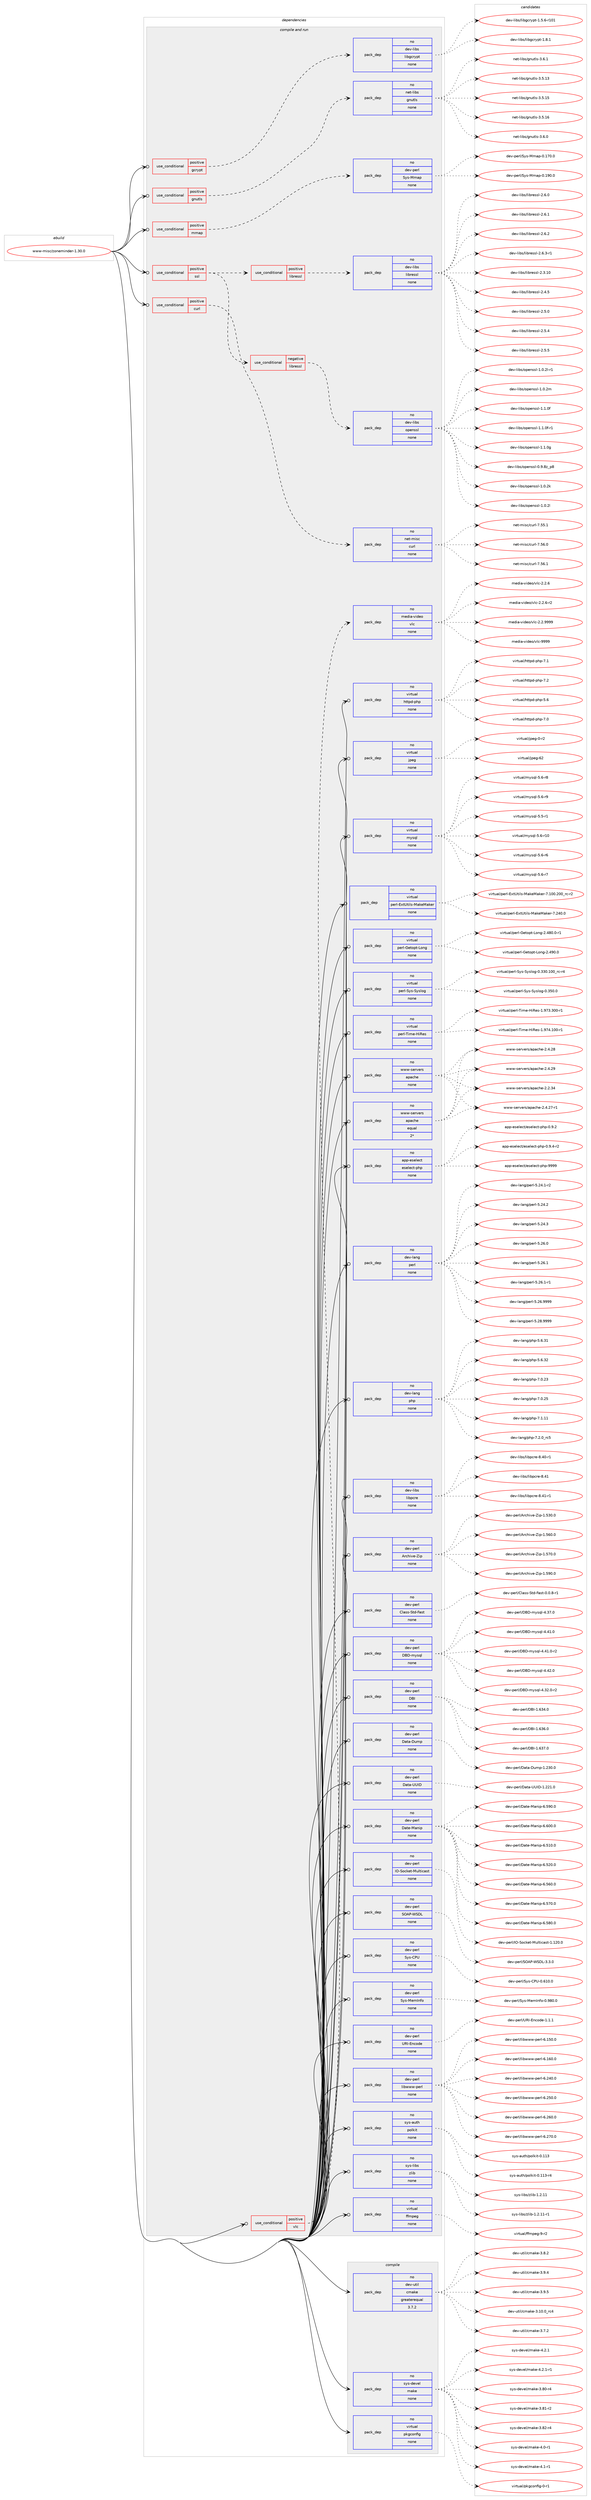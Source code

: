 digraph prolog {

# *************
# Graph options
# *************

newrank=true;
concentrate=true;
compound=true;
graph [rankdir=LR,fontname=Helvetica,fontsize=10,ranksep=1.5];#, ranksep=2.5, nodesep=0.2];
edge  [arrowhead=vee];
node  [fontname=Helvetica,fontsize=10];

# **********
# The ebuild
# **********

subgraph cluster_leftcol {
color=gray;
rank=same;
label=<<i>ebuild</i>>;
id [label="www-misc/zoneminder-1.30.0", color=red, width=4, href="../www-misc/zoneminder-1.30.0.svg"];
}

# ****************
# The dependencies
# ****************

subgraph cluster_midcol {
color=gray;
label=<<i>dependencies</i>>;
subgraph cluster_compile {
fillcolor="#eeeeee";
style=filled;
label=<<i>compile</i>>;
subgraph pack376197 {
dependency505826 [label=<<TABLE BORDER="0" CELLBORDER="1" CELLSPACING="0" CELLPADDING="4" WIDTH="220"><TR><TD ROWSPAN="6" CELLPADDING="30">pack_dep</TD></TR><TR><TD WIDTH="110">no</TD></TR><TR><TD>dev-util</TD></TR><TR><TD>cmake</TD></TR><TR><TD>greaterequal</TD></TR><TR><TD>3.7.2</TD></TR></TABLE>>, shape=none, color=blue];
}
id:e -> dependency505826:w [weight=20,style="solid",arrowhead="vee"];
subgraph pack376198 {
dependency505827 [label=<<TABLE BORDER="0" CELLBORDER="1" CELLSPACING="0" CELLPADDING="4" WIDTH="220"><TR><TD ROWSPAN="6" CELLPADDING="30">pack_dep</TD></TR><TR><TD WIDTH="110">no</TD></TR><TR><TD>sys-devel</TD></TR><TR><TD>make</TD></TR><TR><TD>none</TD></TR><TR><TD></TD></TR></TABLE>>, shape=none, color=blue];
}
id:e -> dependency505827:w [weight=20,style="solid",arrowhead="vee"];
subgraph pack376199 {
dependency505828 [label=<<TABLE BORDER="0" CELLBORDER="1" CELLSPACING="0" CELLPADDING="4" WIDTH="220"><TR><TD ROWSPAN="6" CELLPADDING="30">pack_dep</TD></TR><TR><TD WIDTH="110">no</TD></TR><TR><TD>virtual</TD></TR><TR><TD>pkgconfig</TD></TR><TR><TD>none</TD></TR><TR><TD></TD></TR></TABLE>>, shape=none, color=blue];
}
id:e -> dependency505828:w [weight=20,style="solid",arrowhead="vee"];
}
subgraph cluster_compileandrun {
fillcolor="#eeeeee";
style=filled;
label=<<i>compile and run</i>>;
subgraph cond120344 {
dependency505829 [label=<<TABLE BORDER="0" CELLBORDER="1" CELLSPACING="0" CELLPADDING="4"><TR><TD ROWSPAN="3" CELLPADDING="10">use_conditional</TD></TR><TR><TD>positive</TD></TR><TR><TD>curl</TD></TR></TABLE>>, shape=none, color=red];
subgraph pack376200 {
dependency505830 [label=<<TABLE BORDER="0" CELLBORDER="1" CELLSPACING="0" CELLPADDING="4" WIDTH="220"><TR><TD ROWSPAN="6" CELLPADDING="30">pack_dep</TD></TR><TR><TD WIDTH="110">no</TD></TR><TR><TD>net-misc</TD></TR><TR><TD>curl</TD></TR><TR><TD>none</TD></TR><TR><TD></TD></TR></TABLE>>, shape=none, color=blue];
}
dependency505829:e -> dependency505830:w [weight=20,style="dashed",arrowhead="vee"];
}
id:e -> dependency505829:w [weight=20,style="solid",arrowhead="odotvee"];
subgraph cond120345 {
dependency505831 [label=<<TABLE BORDER="0" CELLBORDER="1" CELLSPACING="0" CELLPADDING="4"><TR><TD ROWSPAN="3" CELLPADDING="10">use_conditional</TD></TR><TR><TD>positive</TD></TR><TR><TD>gcrypt</TD></TR></TABLE>>, shape=none, color=red];
subgraph pack376201 {
dependency505832 [label=<<TABLE BORDER="0" CELLBORDER="1" CELLSPACING="0" CELLPADDING="4" WIDTH="220"><TR><TD ROWSPAN="6" CELLPADDING="30">pack_dep</TD></TR><TR><TD WIDTH="110">no</TD></TR><TR><TD>dev-libs</TD></TR><TR><TD>libgcrypt</TD></TR><TR><TD>none</TD></TR><TR><TD></TD></TR></TABLE>>, shape=none, color=blue];
}
dependency505831:e -> dependency505832:w [weight=20,style="dashed",arrowhead="vee"];
}
id:e -> dependency505831:w [weight=20,style="solid",arrowhead="odotvee"];
subgraph cond120346 {
dependency505833 [label=<<TABLE BORDER="0" CELLBORDER="1" CELLSPACING="0" CELLPADDING="4"><TR><TD ROWSPAN="3" CELLPADDING="10">use_conditional</TD></TR><TR><TD>positive</TD></TR><TR><TD>gnutls</TD></TR></TABLE>>, shape=none, color=red];
subgraph pack376202 {
dependency505834 [label=<<TABLE BORDER="0" CELLBORDER="1" CELLSPACING="0" CELLPADDING="4" WIDTH="220"><TR><TD ROWSPAN="6" CELLPADDING="30">pack_dep</TD></TR><TR><TD WIDTH="110">no</TD></TR><TR><TD>net-libs</TD></TR><TR><TD>gnutls</TD></TR><TR><TD>none</TD></TR><TR><TD></TD></TR></TABLE>>, shape=none, color=blue];
}
dependency505833:e -> dependency505834:w [weight=20,style="dashed",arrowhead="vee"];
}
id:e -> dependency505833:w [weight=20,style="solid",arrowhead="odotvee"];
subgraph cond120347 {
dependency505835 [label=<<TABLE BORDER="0" CELLBORDER="1" CELLSPACING="0" CELLPADDING="4"><TR><TD ROWSPAN="3" CELLPADDING="10">use_conditional</TD></TR><TR><TD>positive</TD></TR><TR><TD>mmap</TD></TR></TABLE>>, shape=none, color=red];
subgraph pack376203 {
dependency505836 [label=<<TABLE BORDER="0" CELLBORDER="1" CELLSPACING="0" CELLPADDING="4" WIDTH="220"><TR><TD ROWSPAN="6" CELLPADDING="30">pack_dep</TD></TR><TR><TD WIDTH="110">no</TD></TR><TR><TD>dev-perl</TD></TR><TR><TD>Sys-Mmap</TD></TR><TR><TD>none</TD></TR><TR><TD></TD></TR></TABLE>>, shape=none, color=blue];
}
dependency505835:e -> dependency505836:w [weight=20,style="dashed",arrowhead="vee"];
}
id:e -> dependency505835:w [weight=20,style="solid",arrowhead="odotvee"];
subgraph cond120348 {
dependency505837 [label=<<TABLE BORDER="0" CELLBORDER="1" CELLSPACING="0" CELLPADDING="4"><TR><TD ROWSPAN="3" CELLPADDING="10">use_conditional</TD></TR><TR><TD>positive</TD></TR><TR><TD>ssl</TD></TR></TABLE>>, shape=none, color=red];
subgraph cond120349 {
dependency505838 [label=<<TABLE BORDER="0" CELLBORDER="1" CELLSPACING="0" CELLPADDING="4"><TR><TD ROWSPAN="3" CELLPADDING="10">use_conditional</TD></TR><TR><TD>negative</TD></TR><TR><TD>libressl</TD></TR></TABLE>>, shape=none, color=red];
subgraph pack376204 {
dependency505839 [label=<<TABLE BORDER="0" CELLBORDER="1" CELLSPACING="0" CELLPADDING="4" WIDTH="220"><TR><TD ROWSPAN="6" CELLPADDING="30">pack_dep</TD></TR><TR><TD WIDTH="110">no</TD></TR><TR><TD>dev-libs</TD></TR><TR><TD>openssl</TD></TR><TR><TD>none</TD></TR><TR><TD></TD></TR></TABLE>>, shape=none, color=blue];
}
dependency505838:e -> dependency505839:w [weight=20,style="dashed",arrowhead="vee"];
}
dependency505837:e -> dependency505838:w [weight=20,style="dashed",arrowhead="vee"];
subgraph cond120350 {
dependency505840 [label=<<TABLE BORDER="0" CELLBORDER="1" CELLSPACING="0" CELLPADDING="4"><TR><TD ROWSPAN="3" CELLPADDING="10">use_conditional</TD></TR><TR><TD>positive</TD></TR><TR><TD>libressl</TD></TR></TABLE>>, shape=none, color=red];
subgraph pack376205 {
dependency505841 [label=<<TABLE BORDER="0" CELLBORDER="1" CELLSPACING="0" CELLPADDING="4" WIDTH="220"><TR><TD ROWSPAN="6" CELLPADDING="30">pack_dep</TD></TR><TR><TD WIDTH="110">no</TD></TR><TR><TD>dev-libs</TD></TR><TR><TD>libressl</TD></TR><TR><TD>none</TD></TR><TR><TD></TD></TR></TABLE>>, shape=none, color=blue];
}
dependency505840:e -> dependency505841:w [weight=20,style="dashed",arrowhead="vee"];
}
dependency505837:e -> dependency505840:w [weight=20,style="dashed",arrowhead="vee"];
}
id:e -> dependency505837:w [weight=20,style="solid",arrowhead="odotvee"];
subgraph cond120351 {
dependency505842 [label=<<TABLE BORDER="0" CELLBORDER="1" CELLSPACING="0" CELLPADDING="4"><TR><TD ROWSPAN="3" CELLPADDING="10">use_conditional</TD></TR><TR><TD>positive</TD></TR><TR><TD>vlc</TD></TR></TABLE>>, shape=none, color=red];
subgraph pack376206 {
dependency505843 [label=<<TABLE BORDER="0" CELLBORDER="1" CELLSPACING="0" CELLPADDING="4" WIDTH="220"><TR><TD ROWSPAN="6" CELLPADDING="30">pack_dep</TD></TR><TR><TD WIDTH="110">no</TD></TR><TR><TD>media-video</TD></TR><TR><TD>vlc</TD></TR><TR><TD>none</TD></TR><TR><TD></TD></TR></TABLE>>, shape=none, color=blue];
}
dependency505842:e -> dependency505843:w [weight=20,style="dashed",arrowhead="vee"];
}
id:e -> dependency505842:w [weight=20,style="solid",arrowhead="odotvee"];
subgraph pack376207 {
dependency505844 [label=<<TABLE BORDER="0" CELLBORDER="1" CELLSPACING="0" CELLPADDING="4" WIDTH="220"><TR><TD ROWSPAN="6" CELLPADDING="30">pack_dep</TD></TR><TR><TD WIDTH="110">no</TD></TR><TR><TD>app-eselect</TD></TR><TR><TD>eselect-php</TD></TR><TR><TD>none</TD></TR><TR><TD></TD></TR></TABLE>>, shape=none, color=blue];
}
id:e -> dependency505844:w [weight=20,style="solid",arrowhead="odotvee"];
subgraph pack376208 {
dependency505845 [label=<<TABLE BORDER="0" CELLBORDER="1" CELLSPACING="0" CELLPADDING="4" WIDTH="220"><TR><TD ROWSPAN="6" CELLPADDING="30">pack_dep</TD></TR><TR><TD WIDTH="110">no</TD></TR><TR><TD>dev-lang</TD></TR><TR><TD>perl</TD></TR><TR><TD>none</TD></TR><TR><TD></TD></TR></TABLE>>, shape=none, color=blue];
}
id:e -> dependency505845:w [weight=20,style="solid",arrowhead="odotvee"];
subgraph pack376209 {
dependency505846 [label=<<TABLE BORDER="0" CELLBORDER="1" CELLSPACING="0" CELLPADDING="4" WIDTH="220"><TR><TD ROWSPAN="6" CELLPADDING="30">pack_dep</TD></TR><TR><TD WIDTH="110">no</TD></TR><TR><TD>dev-lang</TD></TR><TR><TD>php</TD></TR><TR><TD>none</TD></TR><TR><TD></TD></TR></TABLE>>, shape=none, color=blue];
}
id:e -> dependency505846:w [weight=20,style="solid",arrowhead="odotvee"];
subgraph pack376210 {
dependency505847 [label=<<TABLE BORDER="0" CELLBORDER="1" CELLSPACING="0" CELLPADDING="4" WIDTH="220"><TR><TD ROWSPAN="6" CELLPADDING="30">pack_dep</TD></TR><TR><TD WIDTH="110">no</TD></TR><TR><TD>dev-libs</TD></TR><TR><TD>libpcre</TD></TR><TR><TD>none</TD></TR><TR><TD></TD></TR></TABLE>>, shape=none, color=blue];
}
id:e -> dependency505847:w [weight=20,style="solid",arrowhead="odotvee"];
subgraph pack376211 {
dependency505848 [label=<<TABLE BORDER="0" CELLBORDER="1" CELLSPACING="0" CELLPADDING="4" WIDTH="220"><TR><TD ROWSPAN="6" CELLPADDING="30">pack_dep</TD></TR><TR><TD WIDTH="110">no</TD></TR><TR><TD>dev-perl</TD></TR><TR><TD>Archive-Zip</TD></TR><TR><TD>none</TD></TR><TR><TD></TD></TR></TABLE>>, shape=none, color=blue];
}
id:e -> dependency505848:w [weight=20,style="solid",arrowhead="odotvee"];
subgraph pack376212 {
dependency505849 [label=<<TABLE BORDER="0" CELLBORDER="1" CELLSPACING="0" CELLPADDING="4" WIDTH="220"><TR><TD ROWSPAN="6" CELLPADDING="30">pack_dep</TD></TR><TR><TD WIDTH="110">no</TD></TR><TR><TD>dev-perl</TD></TR><TR><TD>Class-Std-Fast</TD></TR><TR><TD>none</TD></TR><TR><TD></TD></TR></TABLE>>, shape=none, color=blue];
}
id:e -> dependency505849:w [weight=20,style="solid",arrowhead="odotvee"];
subgraph pack376213 {
dependency505850 [label=<<TABLE BORDER="0" CELLBORDER="1" CELLSPACING="0" CELLPADDING="4" WIDTH="220"><TR><TD ROWSPAN="6" CELLPADDING="30">pack_dep</TD></TR><TR><TD WIDTH="110">no</TD></TR><TR><TD>dev-perl</TD></TR><TR><TD>DBD-mysql</TD></TR><TR><TD>none</TD></TR><TR><TD></TD></TR></TABLE>>, shape=none, color=blue];
}
id:e -> dependency505850:w [weight=20,style="solid",arrowhead="odotvee"];
subgraph pack376214 {
dependency505851 [label=<<TABLE BORDER="0" CELLBORDER="1" CELLSPACING="0" CELLPADDING="4" WIDTH="220"><TR><TD ROWSPAN="6" CELLPADDING="30">pack_dep</TD></TR><TR><TD WIDTH="110">no</TD></TR><TR><TD>dev-perl</TD></TR><TR><TD>DBI</TD></TR><TR><TD>none</TD></TR><TR><TD></TD></TR></TABLE>>, shape=none, color=blue];
}
id:e -> dependency505851:w [weight=20,style="solid",arrowhead="odotvee"];
subgraph pack376215 {
dependency505852 [label=<<TABLE BORDER="0" CELLBORDER="1" CELLSPACING="0" CELLPADDING="4" WIDTH="220"><TR><TD ROWSPAN="6" CELLPADDING="30">pack_dep</TD></TR><TR><TD WIDTH="110">no</TD></TR><TR><TD>dev-perl</TD></TR><TR><TD>Data-Dump</TD></TR><TR><TD>none</TD></TR><TR><TD></TD></TR></TABLE>>, shape=none, color=blue];
}
id:e -> dependency505852:w [weight=20,style="solid",arrowhead="odotvee"];
subgraph pack376216 {
dependency505853 [label=<<TABLE BORDER="0" CELLBORDER="1" CELLSPACING="0" CELLPADDING="4" WIDTH="220"><TR><TD ROWSPAN="6" CELLPADDING="30">pack_dep</TD></TR><TR><TD WIDTH="110">no</TD></TR><TR><TD>dev-perl</TD></TR><TR><TD>Data-UUID</TD></TR><TR><TD>none</TD></TR><TR><TD></TD></TR></TABLE>>, shape=none, color=blue];
}
id:e -> dependency505853:w [weight=20,style="solid",arrowhead="odotvee"];
subgraph pack376217 {
dependency505854 [label=<<TABLE BORDER="0" CELLBORDER="1" CELLSPACING="0" CELLPADDING="4" WIDTH="220"><TR><TD ROWSPAN="6" CELLPADDING="30">pack_dep</TD></TR><TR><TD WIDTH="110">no</TD></TR><TR><TD>dev-perl</TD></TR><TR><TD>Date-Manip</TD></TR><TR><TD>none</TD></TR><TR><TD></TD></TR></TABLE>>, shape=none, color=blue];
}
id:e -> dependency505854:w [weight=20,style="solid",arrowhead="odotvee"];
subgraph pack376218 {
dependency505855 [label=<<TABLE BORDER="0" CELLBORDER="1" CELLSPACING="0" CELLPADDING="4" WIDTH="220"><TR><TD ROWSPAN="6" CELLPADDING="30">pack_dep</TD></TR><TR><TD WIDTH="110">no</TD></TR><TR><TD>dev-perl</TD></TR><TR><TD>IO-Socket-Multicast</TD></TR><TR><TD>none</TD></TR><TR><TD></TD></TR></TABLE>>, shape=none, color=blue];
}
id:e -> dependency505855:w [weight=20,style="solid",arrowhead="odotvee"];
subgraph pack376219 {
dependency505856 [label=<<TABLE BORDER="0" CELLBORDER="1" CELLSPACING="0" CELLPADDING="4" WIDTH="220"><TR><TD ROWSPAN="6" CELLPADDING="30">pack_dep</TD></TR><TR><TD WIDTH="110">no</TD></TR><TR><TD>dev-perl</TD></TR><TR><TD>SOAP-WSDL</TD></TR><TR><TD>none</TD></TR><TR><TD></TD></TR></TABLE>>, shape=none, color=blue];
}
id:e -> dependency505856:w [weight=20,style="solid",arrowhead="odotvee"];
subgraph pack376220 {
dependency505857 [label=<<TABLE BORDER="0" CELLBORDER="1" CELLSPACING="0" CELLPADDING="4" WIDTH="220"><TR><TD ROWSPAN="6" CELLPADDING="30">pack_dep</TD></TR><TR><TD WIDTH="110">no</TD></TR><TR><TD>dev-perl</TD></TR><TR><TD>Sys-CPU</TD></TR><TR><TD>none</TD></TR><TR><TD></TD></TR></TABLE>>, shape=none, color=blue];
}
id:e -> dependency505857:w [weight=20,style="solid",arrowhead="odotvee"];
subgraph pack376221 {
dependency505858 [label=<<TABLE BORDER="0" CELLBORDER="1" CELLSPACING="0" CELLPADDING="4" WIDTH="220"><TR><TD ROWSPAN="6" CELLPADDING="30">pack_dep</TD></TR><TR><TD WIDTH="110">no</TD></TR><TR><TD>dev-perl</TD></TR><TR><TD>Sys-MemInfo</TD></TR><TR><TD>none</TD></TR><TR><TD></TD></TR></TABLE>>, shape=none, color=blue];
}
id:e -> dependency505858:w [weight=20,style="solid",arrowhead="odotvee"];
subgraph pack376222 {
dependency505859 [label=<<TABLE BORDER="0" CELLBORDER="1" CELLSPACING="0" CELLPADDING="4" WIDTH="220"><TR><TD ROWSPAN="6" CELLPADDING="30">pack_dep</TD></TR><TR><TD WIDTH="110">no</TD></TR><TR><TD>dev-perl</TD></TR><TR><TD>URI-Encode</TD></TR><TR><TD>none</TD></TR><TR><TD></TD></TR></TABLE>>, shape=none, color=blue];
}
id:e -> dependency505859:w [weight=20,style="solid",arrowhead="odotvee"];
subgraph pack376223 {
dependency505860 [label=<<TABLE BORDER="0" CELLBORDER="1" CELLSPACING="0" CELLPADDING="4" WIDTH="220"><TR><TD ROWSPAN="6" CELLPADDING="30">pack_dep</TD></TR><TR><TD WIDTH="110">no</TD></TR><TR><TD>dev-perl</TD></TR><TR><TD>libwww-perl</TD></TR><TR><TD>none</TD></TR><TR><TD></TD></TR></TABLE>>, shape=none, color=blue];
}
id:e -> dependency505860:w [weight=20,style="solid",arrowhead="odotvee"];
subgraph pack376224 {
dependency505861 [label=<<TABLE BORDER="0" CELLBORDER="1" CELLSPACING="0" CELLPADDING="4" WIDTH="220"><TR><TD ROWSPAN="6" CELLPADDING="30">pack_dep</TD></TR><TR><TD WIDTH="110">no</TD></TR><TR><TD>sys-auth</TD></TR><TR><TD>polkit</TD></TR><TR><TD>none</TD></TR><TR><TD></TD></TR></TABLE>>, shape=none, color=blue];
}
id:e -> dependency505861:w [weight=20,style="solid",arrowhead="odotvee"];
subgraph pack376225 {
dependency505862 [label=<<TABLE BORDER="0" CELLBORDER="1" CELLSPACING="0" CELLPADDING="4" WIDTH="220"><TR><TD ROWSPAN="6" CELLPADDING="30">pack_dep</TD></TR><TR><TD WIDTH="110">no</TD></TR><TR><TD>sys-libs</TD></TR><TR><TD>zlib</TD></TR><TR><TD>none</TD></TR><TR><TD></TD></TR></TABLE>>, shape=none, color=blue];
}
id:e -> dependency505862:w [weight=20,style="solid",arrowhead="odotvee"];
subgraph pack376226 {
dependency505863 [label=<<TABLE BORDER="0" CELLBORDER="1" CELLSPACING="0" CELLPADDING="4" WIDTH="220"><TR><TD ROWSPAN="6" CELLPADDING="30">pack_dep</TD></TR><TR><TD WIDTH="110">no</TD></TR><TR><TD>virtual</TD></TR><TR><TD>ffmpeg</TD></TR><TR><TD>none</TD></TR><TR><TD></TD></TR></TABLE>>, shape=none, color=blue];
}
id:e -> dependency505863:w [weight=20,style="solid",arrowhead="odotvee"];
subgraph pack376227 {
dependency505864 [label=<<TABLE BORDER="0" CELLBORDER="1" CELLSPACING="0" CELLPADDING="4" WIDTH="220"><TR><TD ROWSPAN="6" CELLPADDING="30">pack_dep</TD></TR><TR><TD WIDTH="110">no</TD></TR><TR><TD>virtual</TD></TR><TR><TD>httpd-php</TD></TR><TR><TD>none</TD></TR><TR><TD></TD></TR></TABLE>>, shape=none, color=blue];
}
id:e -> dependency505864:w [weight=20,style="solid",arrowhead="odotvee"];
subgraph pack376228 {
dependency505865 [label=<<TABLE BORDER="0" CELLBORDER="1" CELLSPACING="0" CELLPADDING="4" WIDTH="220"><TR><TD ROWSPAN="6" CELLPADDING="30">pack_dep</TD></TR><TR><TD WIDTH="110">no</TD></TR><TR><TD>virtual</TD></TR><TR><TD>jpeg</TD></TR><TR><TD>none</TD></TR><TR><TD></TD></TR></TABLE>>, shape=none, color=blue];
}
id:e -> dependency505865:w [weight=20,style="solid",arrowhead="odotvee"];
subgraph pack376229 {
dependency505866 [label=<<TABLE BORDER="0" CELLBORDER="1" CELLSPACING="0" CELLPADDING="4" WIDTH="220"><TR><TD ROWSPAN="6" CELLPADDING="30">pack_dep</TD></TR><TR><TD WIDTH="110">no</TD></TR><TR><TD>virtual</TD></TR><TR><TD>mysql</TD></TR><TR><TD>none</TD></TR><TR><TD></TD></TR></TABLE>>, shape=none, color=blue];
}
id:e -> dependency505866:w [weight=20,style="solid",arrowhead="odotvee"];
subgraph pack376230 {
dependency505867 [label=<<TABLE BORDER="0" CELLBORDER="1" CELLSPACING="0" CELLPADDING="4" WIDTH="220"><TR><TD ROWSPAN="6" CELLPADDING="30">pack_dep</TD></TR><TR><TD WIDTH="110">no</TD></TR><TR><TD>virtual</TD></TR><TR><TD>perl-ExtUtils-MakeMaker</TD></TR><TR><TD>none</TD></TR><TR><TD></TD></TR></TABLE>>, shape=none, color=blue];
}
id:e -> dependency505867:w [weight=20,style="solid",arrowhead="odotvee"];
subgraph pack376231 {
dependency505868 [label=<<TABLE BORDER="0" CELLBORDER="1" CELLSPACING="0" CELLPADDING="4" WIDTH="220"><TR><TD ROWSPAN="6" CELLPADDING="30">pack_dep</TD></TR><TR><TD WIDTH="110">no</TD></TR><TR><TD>virtual</TD></TR><TR><TD>perl-Getopt-Long</TD></TR><TR><TD>none</TD></TR><TR><TD></TD></TR></TABLE>>, shape=none, color=blue];
}
id:e -> dependency505868:w [weight=20,style="solid",arrowhead="odotvee"];
subgraph pack376232 {
dependency505869 [label=<<TABLE BORDER="0" CELLBORDER="1" CELLSPACING="0" CELLPADDING="4" WIDTH="220"><TR><TD ROWSPAN="6" CELLPADDING="30">pack_dep</TD></TR><TR><TD WIDTH="110">no</TD></TR><TR><TD>virtual</TD></TR><TR><TD>perl-Sys-Syslog</TD></TR><TR><TD>none</TD></TR><TR><TD></TD></TR></TABLE>>, shape=none, color=blue];
}
id:e -> dependency505869:w [weight=20,style="solid",arrowhead="odotvee"];
subgraph pack376233 {
dependency505870 [label=<<TABLE BORDER="0" CELLBORDER="1" CELLSPACING="0" CELLPADDING="4" WIDTH="220"><TR><TD ROWSPAN="6" CELLPADDING="30">pack_dep</TD></TR><TR><TD WIDTH="110">no</TD></TR><TR><TD>virtual</TD></TR><TR><TD>perl-Time-HiRes</TD></TR><TR><TD>none</TD></TR><TR><TD></TD></TR></TABLE>>, shape=none, color=blue];
}
id:e -> dependency505870:w [weight=20,style="solid",arrowhead="odotvee"];
subgraph pack376234 {
dependency505871 [label=<<TABLE BORDER="0" CELLBORDER="1" CELLSPACING="0" CELLPADDING="4" WIDTH="220"><TR><TD ROWSPAN="6" CELLPADDING="30">pack_dep</TD></TR><TR><TD WIDTH="110">no</TD></TR><TR><TD>www-servers</TD></TR><TR><TD>apache</TD></TR><TR><TD>equal</TD></TR><TR><TD>2*</TD></TR></TABLE>>, shape=none, color=blue];
}
id:e -> dependency505871:w [weight=20,style="solid",arrowhead="odotvee"];
subgraph pack376235 {
dependency505872 [label=<<TABLE BORDER="0" CELLBORDER="1" CELLSPACING="0" CELLPADDING="4" WIDTH="220"><TR><TD ROWSPAN="6" CELLPADDING="30">pack_dep</TD></TR><TR><TD WIDTH="110">no</TD></TR><TR><TD>www-servers</TD></TR><TR><TD>apache</TD></TR><TR><TD>none</TD></TR><TR><TD></TD></TR></TABLE>>, shape=none, color=blue];
}
id:e -> dependency505872:w [weight=20,style="solid",arrowhead="odotvee"];
}
subgraph cluster_run {
fillcolor="#eeeeee";
style=filled;
label=<<i>run</i>>;
}
}

# **************
# The candidates
# **************

subgraph cluster_choices {
rank=same;
color=gray;
label=<<i>candidates</i>>;

subgraph choice376197 {
color=black;
nodesep=1;
choice1001011184511711610510847991099710710145514649484648951149952 [label="dev-util/cmake-3.10.0_rc4", color=red, width=4,href="../dev-util/cmake-3.10.0_rc4.svg"];
choice10010111845117116105108479910997107101455146554650 [label="dev-util/cmake-3.7.2", color=red, width=4,href="../dev-util/cmake-3.7.2.svg"];
choice10010111845117116105108479910997107101455146564650 [label="dev-util/cmake-3.8.2", color=red, width=4,href="../dev-util/cmake-3.8.2.svg"];
choice10010111845117116105108479910997107101455146574652 [label="dev-util/cmake-3.9.4", color=red, width=4,href="../dev-util/cmake-3.9.4.svg"];
choice10010111845117116105108479910997107101455146574653 [label="dev-util/cmake-3.9.5", color=red, width=4,href="../dev-util/cmake-3.9.5.svg"];
dependency505826:e -> choice1001011184511711610510847991099710710145514649484648951149952:w [style=dotted,weight="100"];
dependency505826:e -> choice10010111845117116105108479910997107101455146554650:w [style=dotted,weight="100"];
dependency505826:e -> choice10010111845117116105108479910997107101455146564650:w [style=dotted,weight="100"];
dependency505826:e -> choice10010111845117116105108479910997107101455146574652:w [style=dotted,weight="100"];
dependency505826:e -> choice10010111845117116105108479910997107101455146574653:w [style=dotted,weight="100"];
}
subgraph choice376198 {
color=black;
nodesep=1;
choice11512111545100101118101108471099710710145514656484511452 [label="sys-devel/make-3.80-r4", color=red, width=4,href="../sys-devel/make-3.80-r4.svg"];
choice11512111545100101118101108471099710710145514656494511450 [label="sys-devel/make-3.81-r2", color=red, width=4,href="../sys-devel/make-3.81-r2.svg"];
choice11512111545100101118101108471099710710145514656504511452 [label="sys-devel/make-3.82-r4", color=red, width=4,href="../sys-devel/make-3.82-r4.svg"];
choice115121115451001011181011084710997107101455246484511449 [label="sys-devel/make-4.0-r1", color=red, width=4,href="../sys-devel/make-4.0-r1.svg"];
choice115121115451001011181011084710997107101455246494511449 [label="sys-devel/make-4.1-r1", color=red, width=4,href="../sys-devel/make-4.1-r1.svg"];
choice115121115451001011181011084710997107101455246504649 [label="sys-devel/make-4.2.1", color=red, width=4,href="../sys-devel/make-4.2.1.svg"];
choice1151211154510010111810110847109971071014552465046494511449 [label="sys-devel/make-4.2.1-r1", color=red, width=4,href="../sys-devel/make-4.2.1-r1.svg"];
dependency505827:e -> choice11512111545100101118101108471099710710145514656484511452:w [style=dotted,weight="100"];
dependency505827:e -> choice11512111545100101118101108471099710710145514656494511450:w [style=dotted,weight="100"];
dependency505827:e -> choice11512111545100101118101108471099710710145514656504511452:w [style=dotted,weight="100"];
dependency505827:e -> choice115121115451001011181011084710997107101455246484511449:w [style=dotted,weight="100"];
dependency505827:e -> choice115121115451001011181011084710997107101455246494511449:w [style=dotted,weight="100"];
dependency505827:e -> choice115121115451001011181011084710997107101455246504649:w [style=dotted,weight="100"];
dependency505827:e -> choice1151211154510010111810110847109971071014552465046494511449:w [style=dotted,weight="100"];
}
subgraph choice376199 {
color=black;
nodesep=1;
choice11810511411611797108471121071039911111010210510345484511449 [label="virtual/pkgconfig-0-r1", color=red, width=4,href="../virtual/pkgconfig-0-r1.svg"];
dependency505828:e -> choice11810511411611797108471121071039911111010210510345484511449:w [style=dotted,weight="100"];
}
subgraph choice376200 {
color=black;
nodesep=1;
choice1101011164510910511599479911711410845554653534649 [label="net-misc/curl-7.55.1", color=red, width=4,href="../net-misc/curl-7.55.1.svg"];
choice1101011164510910511599479911711410845554653544648 [label="net-misc/curl-7.56.0", color=red, width=4,href="../net-misc/curl-7.56.0.svg"];
choice1101011164510910511599479911711410845554653544649 [label="net-misc/curl-7.56.1", color=red, width=4,href="../net-misc/curl-7.56.1.svg"];
dependency505830:e -> choice1101011164510910511599479911711410845554653534649:w [style=dotted,weight="100"];
dependency505830:e -> choice1101011164510910511599479911711410845554653544648:w [style=dotted,weight="100"];
dependency505830:e -> choice1101011164510910511599479911711410845554653544649:w [style=dotted,weight="100"];
}
subgraph choice376201 {
color=black;
nodesep=1;
choice100101118451081059811547108105981039911412111211645494653465445114494849 [label="dev-libs/libgcrypt-1.5.6-r101", color=red, width=4,href="../dev-libs/libgcrypt-1.5.6-r101.svg"];
choice1001011184510810598115471081059810399114121112116454946564649 [label="dev-libs/libgcrypt-1.8.1", color=red, width=4,href="../dev-libs/libgcrypt-1.8.1.svg"];
dependency505832:e -> choice100101118451081059811547108105981039911412111211645494653465445114494849:w [style=dotted,weight="100"];
dependency505832:e -> choice1001011184510810598115471081059810399114121112116454946564649:w [style=dotted,weight="100"];
}
subgraph choice376202 {
color=black;
nodesep=1;
choice11010111645108105981154710311011711610811545514653464951 [label="net-libs/gnutls-3.5.13", color=red, width=4,href="../net-libs/gnutls-3.5.13.svg"];
choice11010111645108105981154710311011711610811545514653464953 [label="net-libs/gnutls-3.5.15", color=red, width=4,href="../net-libs/gnutls-3.5.15.svg"];
choice11010111645108105981154710311011711610811545514653464954 [label="net-libs/gnutls-3.5.16", color=red, width=4,href="../net-libs/gnutls-3.5.16.svg"];
choice110101116451081059811547103110117116108115455146544648 [label="net-libs/gnutls-3.6.0", color=red, width=4,href="../net-libs/gnutls-3.6.0.svg"];
choice110101116451081059811547103110117116108115455146544649 [label="net-libs/gnutls-3.6.1", color=red, width=4,href="../net-libs/gnutls-3.6.1.svg"];
dependency505834:e -> choice11010111645108105981154710311011711610811545514653464951:w [style=dotted,weight="100"];
dependency505834:e -> choice11010111645108105981154710311011711610811545514653464953:w [style=dotted,weight="100"];
dependency505834:e -> choice11010111645108105981154710311011711610811545514653464954:w [style=dotted,weight="100"];
dependency505834:e -> choice110101116451081059811547103110117116108115455146544648:w [style=dotted,weight="100"];
dependency505834:e -> choice110101116451081059811547103110117116108115455146544649:w [style=dotted,weight="100"];
}
subgraph choice376203 {
color=black;
nodesep=1;
choice1001011184511210111410847831211154577109971124548464955484648 [label="dev-perl/Sys-Mmap-0.170.0", color=red, width=4,href="../dev-perl/Sys-Mmap-0.170.0.svg"];
choice1001011184511210111410847831211154577109971124548464957484648 [label="dev-perl/Sys-Mmap-0.190.0", color=red, width=4,href="../dev-perl/Sys-Mmap-0.190.0.svg"];
dependency505836:e -> choice1001011184511210111410847831211154577109971124548464955484648:w [style=dotted,weight="100"];
dependency505836:e -> choice1001011184511210111410847831211154577109971124548464957484648:w [style=dotted,weight="100"];
}
subgraph choice376204 {
color=black;
nodesep=1;
choice1001011184510810598115471111121011101151151084548465746561229511256 [label="dev-libs/openssl-0.9.8z_p8", color=red, width=4,href="../dev-libs/openssl-0.9.8z_p8.svg"];
choice100101118451081059811547111112101110115115108454946484650107 [label="dev-libs/openssl-1.0.2k", color=red, width=4,href="../dev-libs/openssl-1.0.2k.svg"];
choice100101118451081059811547111112101110115115108454946484650108 [label="dev-libs/openssl-1.0.2l", color=red, width=4,href="../dev-libs/openssl-1.0.2l.svg"];
choice1001011184510810598115471111121011101151151084549464846501084511449 [label="dev-libs/openssl-1.0.2l-r1", color=red, width=4,href="../dev-libs/openssl-1.0.2l-r1.svg"];
choice100101118451081059811547111112101110115115108454946484650109 [label="dev-libs/openssl-1.0.2m", color=red, width=4,href="../dev-libs/openssl-1.0.2m.svg"];
choice100101118451081059811547111112101110115115108454946494648102 [label="dev-libs/openssl-1.1.0f", color=red, width=4,href="../dev-libs/openssl-1.1.0f.svg"];
choice1001011184510810598115471111121011101151151084549464946481024511449 [label="dev-libs/openssl-1.1.0f-r1", color=red, width=4,href="../dev-libs/openssl-1.1.0f-r1.svg"];
choice100101118451081059811547111112101110115115108454946494648103 [label="dev-libs/openssl-1.1.0g", color=red, width=4,href="../dev-libs/openssl-1.1.0g.svg"];
dependency505839:e -> choice1001011184510810598115471111121011101151151084548465746561229511256:w [style=dotted,weight="100"];
dependency505839:e -> choice100101118451081059811547111112101110115115108454946484650107:w [style=dotted,weight="100"];
dependency505839:e -> choice100101118451081059811547111112101110115115108454946484650108:w [style=dotted,weight="100"];
dependency505839:e -> choice1001011184510810598115471111121011101151151084549464846501084511449:w [style=dotted,weight="100"];
dependency505839:e -> choice100101118451081059811547111112101110115115108454946484650109:w [style=dotted,weight="100"];
dependency505839:e -> choice100101118451081059811547111112101110115115108454946494648102:w [style=dotted,weight="100"];
dependency505839:e -> choice1001011184510810598115471111121011101151151084549464946481024511449:w [style=dotted,weight="100"];
dependency505839:e -> choice100101118451081059811547111112101110115115108454946494648103:w [style=dotted,weight="100"];
}
subgraph choice376205 {
color=black;
nodesep=1;
choice1001011184510810598115471081059811410111511510845504651464948 [label="dev-libs/libressl-2.3.10", color=red, width=4,href="../dev-libs/libressl-2.3.10.svg"];
choice10010111845108105981154710810598114101115115108455046524653 [label="dev-libs/libressl-2.4.5", color=red, width=4,href="../dev-libs/libressl-2.4.5.svg"];
choice10010111845108105981154710810598114101115115108455046534648 [label="dev-libs/libressl-2.5.0", color=red, width=4,href="../dev-libs/libressl-2.5.0.svg"];
choice10010111845108105981154710810598114101115115108455046534652 [label="dev-libs/libressl-2.5.4", color=red, width=4,href="../dev-libs/libressl-2.5.4.svg"];
choice10010111845108105981154710810598114101115115108455046534653 [label="dev-libs/libressl-2.5.5", color=red, width=4,href="../dev-libs/libressl-2.5.5.svg"];
choice10010111845108105981154710810598114101115115108455046544648 [label="dev-libs/libressl-2.6.0", color=red, width=4,href="../dev-libs/libressl-2.6.0.svg"];
choice10010111845108105981154710810598114101115115108455046544649 [label="dev-libs/libressl-2.6.1", color=red, width=4,href="../dev-libs/libressl-2.6.1.svg"];
choice10010111845108105981154710810598114101115115108455046544650 [label="dev-libs/libressl-2.6.2", color=red, width=4,href="../dev-libs/libressl-2.6.2.svg"];
choice100101118451081059811547108105981141011151151084550465446514511449 [label="dev-libs/libressl-2.6.3-r1", color=red, width=4,href="../dev-libs/libressl-2.6.3-r1.svg"];
dependency505841:e -> choice1001011184510810598115471081059811410111511510845504651464948:w [style=dotted,weight="100"];
dependency505841:e -> choice10010111845108105981154710810598114101115115108455046524653:w [style=dotted,weight="100"];
dependency505841:e -> choice10010111845108105981154710810598114101115115108455046534648:w [style=dotted,weight="100"];
dependency505841:e -> choice10010111845108105981154710810598114101115115108455046534652:w [style=dotted,weight="100"];
dependency505841:e -> choice10010111845108105981154710810598114101115115108455046534653:w [style=dotted,weight="100"];
dependency505841:e -> choice10010111845108105981154710810598114101115115108455046544648:w [style=dotted,weight="100"];
dependency505841:e -> choice10010111845108105981154710810598114101115115108455046544649:w [style=dotted,weight="100"];
dependency505841:e -> choice10010111845108105981154710810598114101115115108455046544650:w [style=dotted,weight="100"];
dependency505841:e -> choice100101118451081059811547108105981141011151151084550465446514511449:w [style=dotted,weight="100"];
}
subgraph choice376206 {
color=black;
nodesep=1;
choice10910110010597451181051001011114711810899455046504654 [label="media-video/vlc-2.2.6", color=red, width=4,href="../media-video/vlc-2.2.6.svg"];
choice109101100105974511810510010111147118108994550465046544511450 [label="media-video/vlc-2.2.6-r2", color=red, width=4,href="../media-video/vlc-2.2.6-r2.svg"];
choice10910110010597451181051001011114711810899455046504657575757 [label="media-video/vlc-2.2.9999", color=red, width=4,href="../media-video/vlc-2.2.9999.svg"];
choice109101100105974511810510010111147118108994557575757 [label="media-video/vlc-9999", color=red, width=4,href="../media-video/vlc-9999.svg"];
dependency505843:e -> choice10910110010597451181051001011114711810899455046504654:w [style=dotted,weight="100"];
dependency505843:e -> choice109101100105974511810510010111147118108994550465046544511450:w [style=dotted,weight="100"];
dependency505843:e -> choice10910110010597451181051001011114711810899455046504657575757:w [style=dotted,weight="100"];
dependency505843:e -> choice109101100105974511810510010111147118108994557575757:w [style=dotted,weight="100"];
}
subgraph choice376207 {
color=black;
nodesep=1;
choice971121124510111510110810199116471011151011081019911645112104112454846574650 [label="app-eselect/eselect-php-0.9.2", color=red, width=4,href="../app-eselect/eselect-php-0.9.2.svg"];
choice9711211245101115101108101991164710111510110810199116451121041124548465746524511450 [label="app-eselect/eselect-php-0.9.4-r2", color=red, width=4,href="../app-eselect/eselect-php-0.9.4-r2.svg"];
choice9711211245101115101108101991164710111510110810199116451121041124557575757 [label="app-eselect/eselect-php-9999", color=red, width=4,href="../app-eselect/eselect-php-9999.svg"];
dependency505844:e -> choice971121124510111510110810199116471011151011081019911645112104112454846574650:w [style=dotted,weight="100"];
dependency505844:e -> choice9711211245101115101108101991164710111510110810199116451121041124548465746524511450:w [style=dotted,weight="100"];
dependency505844:e -> choice9711211245101115101108101991164710111510110810199116451121041124557575757:w [style=dotted,weight="100"];
}
subgraph choice376208 {
color=black;
nodesep=1;
choice100101118451089711010347112101114108455346505246494511450 [label="dev-lang/perl-5.24.1-r2", color=red, width=4,href="../dev-lang/perl-5.24.1-r2.svg"];
choice10010111845108971101034711210111410845534650524650 [label="dev-lang/perl-5.24.2", color=red, width=4,href="../dev-lang/perl-5.24.2.svg"];
choice10010111845108971101034711210111410845534650524651 [label="dev-lang/perl-5.24.3", color=red, width=4,href="../dev-lang/perl-5.24.3.svg"];
choice10010111845108971101034711210111410845534650544648 [label="dev-lang/perl-5.26.0", color=red, width=4,href="../dev-lang/perl-5.26.0.svg"];
choice10010111845108971101034711210111410845534650544649 [label="dev-lang/perl-5.26.1", color=red, width=4,href="../dev-lang/perl-5.26.1.svg"];
choice100101118451089711010347112101114108455346505446494511449 [label="dev-lang/perl-5.26.1-r1", color=red, width=4,href="../dev-lang/perl-5.26.1-r1.svg"];
choice10010111845108971101034711210111410845534650544657575757 [label="dev-lang/perl-5.26.9999", color=red, width=4,href="../dev-lang/perl-5.26.9999.svg"];
choice10010111845108971101034711210111410845534650564657575757 [label="dev-lang/perl-5.28.9999", color=red, width=4,href="../dev-lang/perl-5.28.9999.svg"];
dependency505845:e -> choice100101118451089711010347112101114108455346505246494511450:w [style=dotted,weight="100"];
dependency505845:e -> choice10010111845108971101034711210111410845534650524650:w [style=dotted,weight="100"];
dependency505845:e -> choice10010111845108971101034711210111410845534650524651:w [style=dotted,weight="100"];
dependency505845:e -> choice10010111845108971101034711210111410845534650544648:w [style=dotted,weight="100"];
dependency505845:e -> choice10010111845108971101034711210111410845534650544649:w [style=dotted,weight="100"];
dependency505845:e -> choice100101118451089711010347112101114108455346505446494511449:w [style=dotted,weight="100"];
dependency505845:e -> choice10010111845108971101034711210111410845534650544657575757:w [style=dotted,weight="100"];
dependency505845:e -> choice10010111845108971101034711210111410845534650564657575757:w [style=dotted,weight="100"];
}
subgraph choice376209 {
color=black;
nodesep=1;
choice10010111845108971101034711210411245534654465149 [label="dev-lang/php-5.6.31", color=red, width=4,href="../dev-lang/php-5.6.31.svg"];
choice10010111845108971101034711210411245534654465150 [label="dev-lang/php-5.6.32", color=red, width=4,href="../dev-lang/php-5.6.32.svg"];
choice10010111845108971101034711210411245554648465051 [label="dev-lang/php-7.0.23", color=red, width=4,href="../dev-lang/php-7.0.23.svg"];
choice10010111845108971101034711210411245554648465053 [label="dev-lang/php-7.0.25", color=red, width=4,href="../dev-lang/php-7.0.25.svg"];
choice10010111845108971101034711210411245554649464949 [label="dev-lang/php-7.1.11", color=red, width=4,href="../dev-lang/php-7.1.11.svg"];
choice100101118451089711010347112104112455546504648951149953 [label="dev-lang/php-7.2.0_rc5", color=red, width=4,href="../dev-lang/php-7.2.0_rc5.svg"];
dependency505846:e -> choice10010111845108971101034711210411245534654465149:w [style=dotted,weight="100"];
dependency505846:e -> choice10010111845108971101034711210411245534654465150:w [style=dotted,weight="100"];
dependency505846:e -> choice10010111845108971101034711210411245554648465051:w [style=dotted,weight="100"];
dependency505846:e -> choice10010111845108971101034711210411245554648465053:w [style=dotted,weight="100"];
dependency505846:e -> choice10010111845108971101034711210411245554649464949:w [style=dotted,weight="100"];
dependency505846:e -> choice100101118451089711010347112104112455546504648951149953:w [style=dotted,weight="100"];
}
subgraph choice376210 {
color=black;
nodesep=1;
choice100101118451081059811547108105981129911410145564652484511449 [label="dev-libs/libpcre-8.40-r1", color=red, width=4,href="../dev-libs/libpcre-8.40-r1.svg"];
choice10010111845108105981154710810598112991141014556465249 [label="dev-libs/libpcre-8.41", color=red, width=4,href="../dev-libs/libpcre-8.41.svg"];
choice100101118451081059811547108105981129911410145564652494511449 [label="dev-libs/libpcre-8.41-r1", color=red, width=4,href="../dev-libs/libpcre-8.41-r1.svg"];
dependency505847:e -> choice100101118451081059811547108105981129911410145564652484511449:w [style=dotted,weight="100"];
dependency505847:e -> choice10010111845108105981154710810598112991141014556465249:w [style=dotted,weight="100"];
dependency505847:e -> choice100101118451081059811547108105981129911410145564652494511449:w [style=dotted,weight="100"];
}
subgraph choice376211 {
color=black;
nodesep=1;
choice1001011184511210111410847651149910410511810145901051124549465351484648 [label="dev-perl/Archive-Zip-1.530.0", color=red, width=4,href="../dev-perl/Archive-Zip-1.530.0.svg"];
choice1001011184511210111410847651149910410511810145901051124549465354484648 [label="dev-perl/Archive-Zip-1.560.0", color=red, width=4,href="../dev-perl/Archive-Zip-1.560.0.svg"];
choice1001011184511210111410847651149910410511810145901051124549465355484648 [label="dev-perl/Archive-Zip-1.570.0", color=red, width=4,href="../dev-perl/Archive-Zip-1.570.0.svg"];
choice1001011184511210111410847651149910410511810145901051124549465357484648 [label="dev-perl/Archive-Zip-1.590.0", color=red, width=4,href="../dev-perl/Archive-Zip-1.590.0.svg"];
dependency505848:e -> choice1001011184511210111410847651149910410511810145901051124549465351484648:w [style=dotted,weight="100"];
dependency505848:e -> choice1001011184511210111410847651149910410511810145901051124549465354484648:w [style=dotted,weight="100"];
dependency505848:e -> choice1001011184511210111410847651149910410511810145901051124549465355484648:w [style=dotted,weight="100"];
dependency505848:e -> choice1001011184511210111410847651149910410511810145901051124549465357484648:w [style=dotted,weight="100"];
}
subgraph choice376212 {
color=black;
nodesep=1;
choice1001011184511210111410847671089711511545831161004570971151164548464846564511449 [label="dev-perl/Class-Std-Fast-0.0.8-r1", color=red, width=4,href="../dev-perl/Class-Std-Fast-0.0.8-r1.svg"];
dependency505849:e -> choice1001011184511210111410847671089711511545831161004570971151164548464846564511449:w [style=dotted,weight="100"];
}
subgraph choice376213 {
color=black;
nodesep=1;
choice100101118451121011141084768666845109121115113108455246515046484511450 [label="dev-perl/DBD-mysql-4.32.0-r2", color=red, width=4,href="../dev-perl/DBD-mysql-4.32.0-r2.svg"];
choice10010111845112101114108476866684510912111511310845524651554648 [label="dev-perl/DBD-mysql-4.37.0", color=red, width=4,href="../dev-perl/DBD-mysql-4.37.0.svg"];
choice10010111845112101114108476866684510912111511310845524652494648 [label="dev-perl/DBD-mysql-4.41.0", color=red, width=4,href="../dev-perl/DBD-mysql-4.41.0.svg"];
choice100101118451121011141084768666845109121115113108455246524946484511450 [label="dev-perl/DBD-mysql-4.41.0-r2", color=red, width=4,href="../dev-perl/DBD-mysql-4.41.0-r2.svg"];
choice10010111845112101114108476866684510912111511310845524652504648 [label="dev-perl/DBD-mysql-4.42.0", color=red, width=4,href="../dev-perl/DBD-mysql-4.42.0.svg"];
dependency505850:e -> choice100101118451121011141084768666845109121115113108455246515046484511450:w [style=dotted,weight="100"];
dependency505850:e -> choice10010111845112101114108476866684510912111511310845524651554648:w [style=dotted,weight="100"];
dependency505850:e -> choice10010111845112101114108476866684510912111511310845524652494648:w [style=dotted,weight="100"];
dependency505850:e -> choice100101118451121011141084768666845109121115113108455246524946484511450:w [style=dotted,weight="100"];
dependency505850:e -> choice10010111845112101114108476866684510912111511310845524652504648:w [style=dotted,weight="100"];
}
subgraph choice376214 {
color=black;
nodesep=1;
choice10010111845112101114108476866734549465451524648 [label="dev-perl/DBI-1.634.0", color=red, width=4,href="../dev-perl/DBI-1.634.0.svg"];
choice10010111845112101114108476866734549465451544648 [label="dev-perl/DBI-1.636.0", color=red, width=4,href="../dev-perl/DBI-1.636.0.svg"];
choice10010111845112101114108476866734549465451554648 [label="dev-perl/DBI-1.637.0", color=red, width=4,href="../dev-perl/DBI-1.637.0.svg"];
dependency505851:e -> choice10010111845112101114108476866734549465451524648:w [style=dotted,weight="100"];
dependency505851:e -> choice10010111845112101114108476866734549465451544648:w [style=dotted,weight="100"];
dependency505851:e -> choice10010111845112101114108476866734549465451554648:w [style=dotted,weight="100"];
}
subgraph choice376215 {
color=black;
nodesep=1;
choice100101118451121011141084768971169745681171091124549465051484648 [label="dev-perl/Data-Dump-1.230.0", color=red, width=4,href="../dev-perl/Data-Dump-1.230.0.svg"];
dependency505852:e -> choice100101118451121011141084768971169745681171091124549465051484648:w [style=dotted,weight="100"];
}
subgraph choice376216 {
color=black;
nodesep=1;
choice100101118451121011141084768971169745858573684549465050494648 [label="dev-perl/Data-UUID-1.221.0", color=red, width=4,href="../dev-perl/Data-UUID-1.221.0.svg"];
dependency505853:e -> choice100101118451121011141084768971169745858573684549465050494648:w [style=dotted,weight="100"];
}
subgraph choice376217 {
color=black;
nodesep=1;
choice100101118451121011141084768971161014577971101051124554465349484648 [label="dev-perl/Date-Manip-6.510.0", color=red, width=4,href="../dev-perl/Date-Manip-6.510.0.svg"];
choice100101118451121011141084768971161014577971101051124554465350484648 [label="dev-perl/Date-Manip-6.520.0", color=red, width=4,href="../dev-perl/Date-Manip-6.520.0.svg"];
choice100101118451121011141084768971161014577971101051124554465354484648 [label="dev-perl/Date-Manip-6.560.0", color=red, width=4,href="../dev-perl/Date-Manip-6.560.0.svg"];
choice100101118451121011141084768971161014577971101051124554465355484648 [label="dev-perl/Date-Manip-6.570.0", color=red, width=4,href="../dev-perl/Date-Manip-6.570.0.svg"];
choice100101118451121011141084768971161014577971101051124554465356484648 [label="dev-perl/Date-Manip-6.580.0", color=red, width=4,href="../dev-perl/Date-Manip-6.580.0.svg"];
choice100101118451121011141084768971161014577971101051124554465357484648 [label="dev-perl/Date-Manip-6.590.0", color=red, width=4,href="../dev-perl/Date-Manip-6.590.0.svg"];
choice100101118451121011141084768971161014577971101051124554465448484648 [label="dev-perl/Date-Manip-6.600.0", color=red, width=4,href="../dev-perl/Date-Manip-6.600.0.svg"];
dependency505854:e -> choice100101118451121011141084768971161014577971101051124554465349484648:w [style=dotted,weight="100"];
dependency505854:e -> choice100101118451121011141084768971161014577971101051124554465350484648:w [style=dotted,weight="100"];
dependency505854:e -> choice100101118451121011141084768971161014577971101051124554465354484648:w [style=dotted,weight="100"];
dependency505854:e -> choice100101118451121011141084768971161014577971101051124554465355484648:w [style=dotted,weight="100"];
dependency505854:e -> choice100101118451121011141084768971161014577971101051124554465356484648:w [style=dotted,weight="100"];
dependency505854:e -> choice100101118451121011141084768971161014577971101051124554465357484648:w [style=dotted,weight="100"];
dependency505854:e -> choice100101118451121011141084768971161014577971101051124554465448484648:w [style=dotted,weight="100"];
}
subgraph choice376218 {
color=black;
nodesep=1;
choice10010111845112101114108477379458311199107101116457711710811610599971151164549464950484648 [label="dev-perl/IO-Socket-Multicast-1.120.0", color=red, width=4,href="../dev-perl/IO-Socket-Multicast-1.120.0.svg"];
dependency505855:e -> choice10010111845112101114108477379458311199107101116457711710811610599971151164549464950484648:w [style=dotted,weight="100"];
}
subgraph choice376219 {
color=black;
nodesep=1;
choice1001011184511210111410847837965804587836876455146514648 [label="dev-perl/SOAP-WSDL-3.3.0", color=red, width=4,href="../dev-perl/SOAP-WSDL-3.3.0.svg"];
dependency505856:e -> choice1001011184511210111410847837965804587836876455146514648:w [style=dotted,weight="100"];
}
subgraph choice376220 {
color=black;
nodesep=1;
choice100101118451121011141084783121115456780854548465449484648 [label="dev-perl/Sys-CPU-0.610.0", color=red, width=4,href="../dev-perl/Sys-CPU-0.610.0.svg"];
dependency505857:e -> choice100101118451121011141084783121115456780854548465449484648:w [style=dotted,weight="100"];
}
subgraph choice376221 {
color=black;
nodesep=1;
choice1001011184511210111410847831211154577101109731101021114548465756484648 [label="dev-perl/Sys-MemInfo-0.980.0", color=red, width=4,href="../dev-perl/Sys-MemInfo-0.980.0.svg"];
dependency505858:e -> choice1001011184511210111410847831211154577101109731101021114548465756484648:w [style=dotted,weight="100"];
}
subgraph choice376222 {
color=black;
nodesep=1;
choice1001011184511210111410847858273456911099111100101454946494649 [label="dev-perl/URI-Encode-1.1.1", color=red, width=4,href="../dev-perl/URI-Encode-1.1.1.svg"];
dependency505859:e -> choice1001011184511210111410847858273456911099111100101454946494649:w [style=dotted,weight="100"];
}
subgraph choice376223 {
color=black;
nodesep=1;
choice100101118451121011141084710810598119119119451121011141084554464953484648 [label="dev-perl/libwww-perl-6.150.0", color=red, width=4,href="../dev-perl/libwww-perl-6.150.0.svg"];
choice100101118451121011141084710810598119119119451121011141084554464954484648 [label="dev-perl/libwww-perl-6.160.0", color=red, width=4,href="../dev-perl/libwww-perl-6.160.0.svg"];
choice100101118451121011141084710810598119119119451121011141084554465052484648 [label="dev-perl/libwww-perl-6.240.0", color=red, width=4,href="../dev-perl/libwww-perl-6.240.0.svg"];
choice100101118451121011141084710810598119119119451121011141084554465053484648 [label="dev-perl/libwww-perl-6.250.0", color=red, width=4,href="../dev-perl/libwww-perl-6.250.0.svg"];
choice100101118451121011141084710810598119119119451121011141084554465054484648 [label="dev-perl/libwww-perl-6.260.0", color=red, width=4,href="../dev-perl/libwww-perl-6.260.0.svg"];
choice100101118451121011141084710810598119119119451121011141084554465055484648 [label="dev-perl/libwww-perl-6.270.0", color=red, width=4,href="../dev-perl/libwww-perl-6.270.0.svg"];
dependency505860:e -> choice100101118451121011141084710810598119119119451121011141084554464953484648:w [style=dotted,weight="100"];
dependency505860:e -> choice100101118451121011141084710810598119119119451121011141084554464954484648:w [style=dotted,weight="100"];
dependency505860:e -> choice100101118451121011141084710810598119119119451121011141084554465052484648:w [style=dotted,weight="100"];
dependency505860:e -> choice100101118451121011141084710810598119119119451121011141084554465053484648:w [style=dotted,weight="100"];
dependency505860:e -> choice100101118451121011141084710810598119119119451121011141084554465054484648:w [style=dotted,weight="100"];
dependency505860:e -> choice100101118451121011141084710810598119119119451121011141084554465055484648:w [style=dotted,weight="100"];
}
subgraph choice376224 {
color=black;
nodesep=1;
choice115121115459711711610447112111108107105116454846494951 [label="sys-auth/polkit-0.113", color=red, width=4,href="../sys-auth/polkit-0.113.svg"];
choice1151211154597117116104471121111081071051164548464949514511452 [label="sys-auth/polkit-0.113-r4", color=red, width=4,href="../sys-auth/polkit-0.113-r4.svg"];
dependency505861:e -> choice115121115459711711610447112111108107105116454846494951:w [style=dotted,weight="100"];
dependency505861:e -> choice1151211154597117116104471121111081071051164548464949514511452:w [style=dotted,weight="100"];
}
subgraph choice376225 {
color=black;
nodesep=1;
choice1151211154510810598115471221081059845494650464949 [label="sys-libs/zlib-1.2.11", color=red, width=4,href="../sys-libs/zlib-1.2.11.svg"];
choice11512111545108105981154712210810598454946504649494511449 [label="sys-libs/zlib-1.2.11-r1", color=red, width=4,href="../sys-libs/zlib-1.2.11-r1.svg"];
dependency505862:e -> choice1151211154510810598115471221081059845494650464949:w [style=dotted,weight="100"];
dependency505862:e -> choice11512111545108105981154712210810598454946504649494511449:w [style=dotted,weight="100"];
}
subgraph choice376226 {
color=black;
nodesep=1;
choice118105114116117971084710210210911210110345574511450 [label="virtual/ffmpeg-9-r2", color=red, width=4,href="../virtual/ffmpeg-9-r2.svg"];
dependency505863:e -> choice118105114116117971084710210210911210110345574511450:w [style=dotted,weight="100"];
}
subgraph choice376227 {
color=black;
nodesep=1;
choice11810511411611797108471041161161121004511210411245534654 [label="virtual/httpd-php-5.6", color=red, width=4,href="../virtual/httpd-php-5.6.svg"];
choice11810511411611797108471041161161121004511210411245554648 [label="virtual/httpd-php-7.0", color=red, width=4,href="../virtual/httpd-php-7.0.svg"];
choice11810511411611797108471041161161121004511210411245554649 [label="virtual/httpd-php-7.1", color=red, width=4,href="../virtual/httpd-php-7.1.svg"];
choice11810511411611797108471041161161121004511210411245554650 [label="virtual/httpd-php-7.2", color=red, width=4,href="../virtual/httpd-php-7.2.svg"];
dependency505864:e -> choice11810511411611797108471041161161121004511210411245534654:w [style=dotted,weight="100"];
dependency505864:e -> choice11810511411611797108471041161161121004511210411245554648:w [style=dotted,weight="100"];
dependency505864:e -> choice11810511411611797108471041161161121004511210411245554649:w [style=dotted,weight="100"];
dependency505864:e -> choice11810511411611797108471041161161121004511210411245554650:w [style=dotted,weight="100"];
}
subgraph choice376228 {
color=black;
nodesep=1;
choice118105114116117971084710611210110345484511450 [label="virtual/jpeg-0-r2", color=red, width=4,href="../virtual/jpeg-0-r2.svg"];
choice1181051141161179710847106112101103455450 [label="virtual/jpeg-62", color=red, width=4,href="../virtual/jpeg-62.svg"];
dependency505865:e -> choice118105114116117971084710611210110345484511450:w [style=dotted,weight="100"];
dependency505865:e -> choice1181051141161179710847106112101103455450:w [style=dotted,weight="100"];
}
subgraph choice376229 {
color=black;
nodesep=1;
choice1181051141161179710847109121115113108455346534511449 [label="virtual/mysql-5.5-r1", color=red, width=4,href="../virtual/mysql-5.5-r1.svg"];
choice118105114116117971084710912111511310845534654451144948 [label="virtual/mysql-5.6-r10", color=red, width=4,href="../virtual/mysql-5.6-r10.svg"];
choice1181051141161179710847109121115113108455346544511454 [label="virtual/mysql-5.6-r6", color=red, width=4,href="../virtual/mysql-5.6-r6.svg"];
choice1181051141161179710847109121115113108455346544511455 [label="virtual/mysql-5.6-r7", color=red, width=4,href="../virtual/mysql-5.6-r7.svg"];
choice1181051141161179710847109121115113108455346544511456 [label="virtual/mysql-5.6-r8", color=red, width=4,href="../virtual/mysql-5.6-r8.svg"];
choice1181051141161179710847109121115113108455346544511457 [label="virtual/mysql-5.6-r9", color=red, width=4,href="../virtual/mysql-5.6-r9.svg"];
dependency505866:e -> choice1181051141161179710847109121115113108455346534511449:w [style=dotted,weight="100"];
dependency505866:e -> choice118105114116117971084710912111511310845534654451144948:w [style=dotted,weight="100"];
dependency505866:e -> choice1181051141161179710847109121115113108455346544511454:w [style=dotted,weight="100"];
dependency505866:e -> choice1181051141161179710847109121115113108455346544511455:w [style=dotted,weight="100"];
dependency505866:e -> choice1181051141161179710847109121115113108455346544511456:w [style=dotted,weight="100"];
dependency505866:e -> choice1181051141161179710847109121115113108455346544511457:w [style=dotted,weight="100"];
}
subgraph choice376230 {
color=black;
nodesep=1;
choice118105114116117971084711210111410845691201168511610510811545779710710177971071011144555464948484650484895114994511450 [label="virtual/perl-ExtUtils-MakeMaker-7.100.200_rc-r2", color=red, width=4,href="../virtual/perl-ExtUtils-MakeMaker-7.100.200_rc-r2.svg"];
choice118105114116117971084711210111410845691201168511610510811545779710710177971071011144555465052484648 [label="virtual/perl-ExtUtils-MakeMaker-7.240.0", color=red, width=4,href="../virtual/perl-ExtUtils-MakeMaker-7.240.0.svg"];
dependency505867:e -> choice118105114116117971084711210111410845691201168511610510811545779710710177971071011144555464948484650484895114994511450:w [style=dotted,weight="100"];
dependency505867:e -> choice118105114116117971084711210111410845691201168511610510811545779710710177971071011144555465052484648:w [style=dotted,weight="100"];
}
subgraph choice376231 {
color=black;
nodesep=1;
choice11810511411611797108471121011141084571101116111112116457611111010345504652564846484511449 [label="virtual/perl-Getopt-Long-2.480.0-r1", color=red, width=4,href="../virtual/perl-Getopt-Long-2.480.0-r1.svg"];
choice1181051141161179710847112101114108457110111611111211645761111101034550465257484648 [label="virtual/perl-Getopt-Long-2.490.0", color=red, width=4,href="../virtual/perl-Getopt-Long-2.490.0.svg"];
dependency505868:e -> choice11810511411611797108471121011141084571101116111112116457611111010345504652564846484511449:w [style=dotted,weight="100"];
dependency505868:e -> choice1181051141161179710847112101114108457110111611111211645761111101034550465257484648:w [style=dotted,weight="100"];
}
subgraph choice376232 {
color=black;
nodesep=1;
choice1181051141161179710847112101114108458312111545831211151081111034548465151484649484895114994511452 [label="virtual/perl-Sys-Syslog-0.330.100_rc-r4", color=red, width=4,href="../virtual/perl-Sys-Syslog-0.330.100_rc-r4.svg"];
choice1181051141161179710847112101114108458312111545831211151081111034548465153484648 [label="virtual/perl-Sys-Syslog-0.350.0", color=red, width=4,href="../virtual/perl-Sys-Syslog-0.350.0.svg"];
dependency505869:e -> choice1181051141161179710847112101114108458312111545831211151081111034548465151484649484895114994511452:w [style=dotted,weight="100"];
dependency505869:e -> choice1181051141161179710847112101114108458312111545831211151081111034548465153484648:w [style=dotted,weight="100"];
}
subgraph choice376233 {
color=black;
nodesep=1;
choice11810511411611797108471121011141084584105109101457210582101115454946575551465148484511449 [label="virtual/perl-Time-HiRes-1.973.300-r1", color=red, width=4,href="../virtual/perl-Time-HiRes-1.973.300-r1.svg"];
choice11810511411611797108471121011141084584105109101457210582101115454946575552464948484511449 [label="virtual/perl-Time-HiRes-1.974.100-r1", color=red, width=4,href="../virtual/perl-Time-HiRes-1.974.100-r1.svg"];
dependency505870:e -> choice11810511411611797108471121011141084584105109101457210582101115454946575551465148484511449:w [style=dotted,weight="100"];
dependency505870:e -> choice11810511411611797108471121011141084584105109101457210582101115454946575552464948484511449:w [style=dotted,weight="100"];
}
subgraph choice376234 {
color=black;
nodesep=1;
choice119119119451151011141181011141154797112979910410145504650465152 [label="www-servers/apache-2.2.34", color=red, width=4,href="../www-servers/apache-2.2.34.svg"];
choice1191191194511510111411810111411547971129799104101455046524650554511449 [label="www-servers/apache-2.4.27-r1", color=red, width=4,href="../www-servers/apache-2.4.27-r1.svg"];
choice119119119451151011141181011141154797112979910410145504652465056 [label="www-servers/apache-2.4.28", color=red, width=4,href="../www-servers/apache-2.4.28.svg"];
choice119119119451151011141181011141154797112979910410145504652465057 [label="www-servers/apache-2.4.29", color=red, width=4,href="../www-servers/apache-2.4.29.svg"];
dependency505871:e -> choice119119119451151011141181011141154797112979910410145504650465152:w [style=dotted,weight="100"];
dependency505871:e -> choice1191191194511510111411810111411547971129799104101455046524650554511449:w [style=dotted,weight="100"];
dependency505871:e -> choice119119119451151011141181011141154797112979910410145504652465056:w [style=dotted,weight="100"];
dependency505871:e -> choice119119119451151011141181011141154797112979910410145504652465057:w [style=dotted,weight="100"];
}
subgraph choice376235 {
color=black;
nodesep=1;
choice119119119451151011141181011141154797112979910410145504650465152 [label="www-servers/apache-2.2.34", color=red, width=4,href="../www-servers/apache-2.2.34.svg"];
choice1191191194511510111411810111411547971129799104101455046524650554511449 [label="www-servers/apache-2.4.27-r1", color=red, width=4,href="../www-servers/apache-2.4.27-r1.svg"];
choice119119119451151011141181011141154797112979910410145504652465056 [label="www-servers/apache-2.4.28", color=red, width=4,href="../www-servers/apache-2.4.28.svg"];
choice119119119451151011141181011141154797112979910410145504652465057 [label="www-servers/apache-2.4.29", color=red, width=4,href="../www-servers/apache-2.4.29.svg"];
dependency505872:e -> choice119119119451151011141181011141154797112979910410145504650465152:w [style=dotted,weight="100"];
dependency505872:e -> choice1191191194511510111411810111411547971129799104101455046524650554511449:w [style=dotted,weight="100"];
dependency505872:e -> choice119119119451151011141181011141154797112979910410145504652465056:w [style=dotted,weight="100"];
dependency505872:e -> choice119119119451151011141181011141154797112979910410145504652465057:w [style=dotted,weight="100"];
}
}

}
